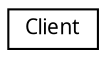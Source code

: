 digraph G
{
  edge [fontname="FreeSans.ttf",fontsize="10",labelfontname="FreeSans.ttf",labelfontsize="10"];
  node [fontname="FreeSans.ttf",fontsize="10",shape=record];
  rankdir=LR;
  Node1 [label="Client",height=0.2,width=0.4,color="black", fillcolor="white", style="filled",URL="$class_client.html"];
}
